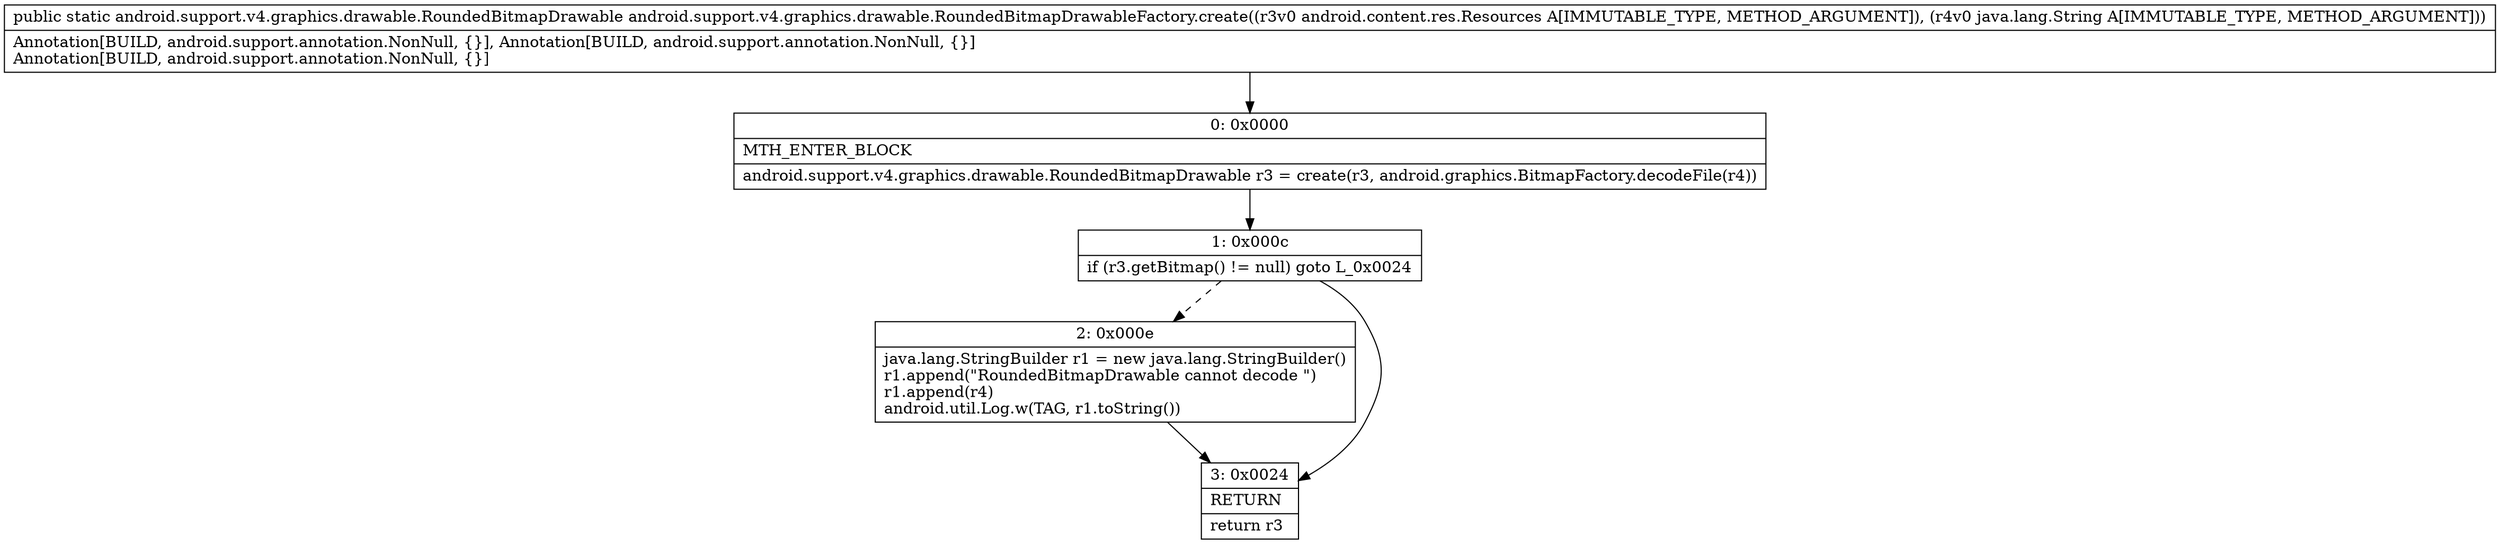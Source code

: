 digraph "CFG forandroid.support.v4.graphics.drawable.RoundedBitmapDrawableFactory.create(Landroid\/content\/res\/Resources;Ljava\/lang\/String;)Landroid\/support\/v4\/graphics\/drawable\/RoundedBitmapDrawable;" {
Node_0 [shape=record,label="{0\:\ 0x0000|MTH_ENTER_BLOCK\l|android.support.v4.graphics.drawable.RoundedBitmapDrawable r3 = create(r3, android.graphics.BitmapFactory.decodeFile(r4))\l}"];
Node_1 [shape=record,label="{1\:\ 0x000c|if (r3.getBitmap() != null) goto L_0x0024\l}"];
Node_2 [shape=record,label="{2\:\ 0x000e|java.lang.StringBuilder r1 = new java.lang.StringBuilder()\lr1.append(\"RoundedBitmapDrawable cannot decode \")\lr1.append(r4)\landroid.util.Log.w(TAG, r1.toString())\l}"];
Node_3 [shape=record,label="{3\:\ 0x0024|RETURN\l|return r3\l}"];
MethodNode[shape=record,label="{public static android.support.v4.graphics.drawable.RoundedBitmapDrawable android.support.v4.graphics.drawable.RoundedBitmapDrawableFactory.create((r3v0 android.content.res.Resources A[IMMUTABLE_TYPE, METHOD_ARGUMENT]), (r4v0 java.lang.String A[IMMUTABLE_TYPE, METHOD_ARGUMENT]))  | Annotation[BUILD, android.support.annotation.NonNull, \{\}], Annotation[BUILD, android.support.annotation.NonNull, \{\}]\lAnnotation[BUILD, android.support.annotation.NonNull, \{\}]\l}"];
MethodNode -> Node_0;
Node_0 -> Node_1;
Node_1 -> Node_2[style=dashed];
Node_1 -> Node_3;
Node_2 -> Node_3;
}

